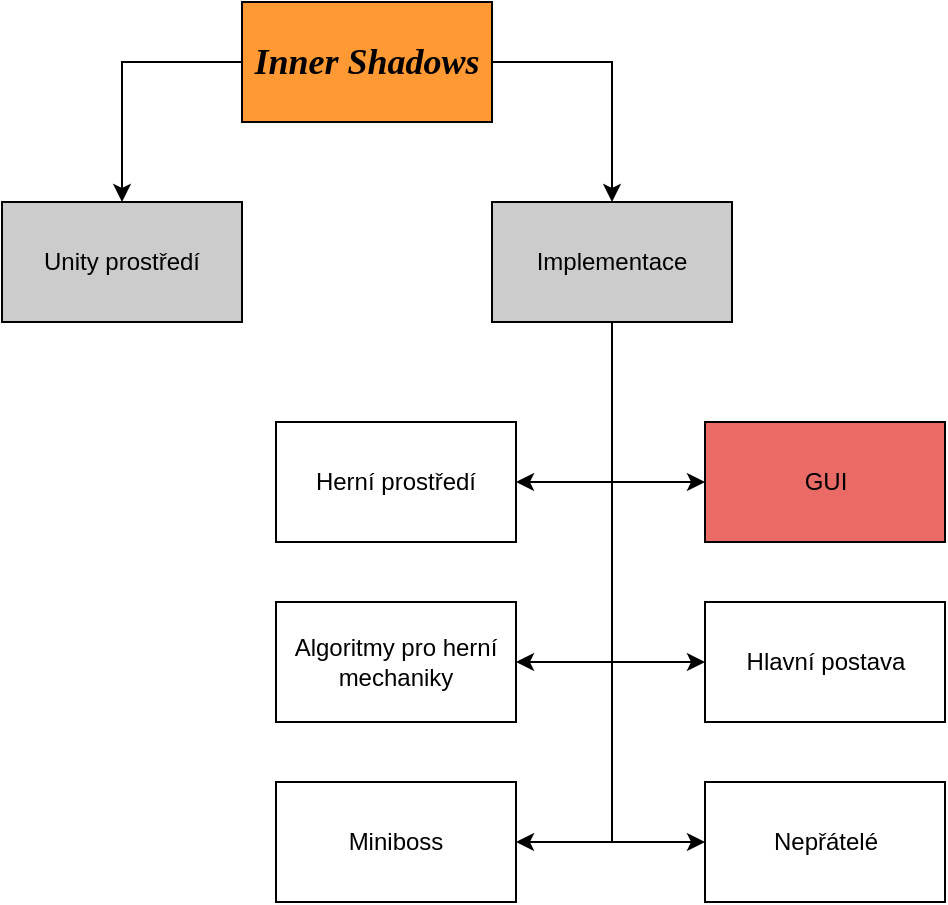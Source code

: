 <mxfile version="24.2.7" type="device">
  <diagram name="Stránka-1" id="QTfIzcKnOUus8HyTwjOm">
    <mxGraphModel dx="1674" dy="772" grid="1" gridSize="10" guides="1" tooltips="1" connect="1" arrows="1" fold="1" page="1" pageScale="1" pageWidth="850" pageHeight="1100" math="0" shadow="0">
      <root>
        <mxCell id="0" />
        <mxCell id="1" parent="0" />
        <mxCell id="Bw3VtWo-_IWqsyjpGnRu-15" style="edgeStyle=orthogonalEdgeStyle;rounded=0;orthogonalLoop=1;jettySize=auto;html=1;entryX=0.5;entryY=0;entryDx=0;entryDy=0;" parent="1" source="Bw3VtWo-_IWqsyjpGnRu-1" target="Bw3VtWo-_IWqsyjpGnRu-4" edge="1">
          <mxGeometry relative="1" as="geometry">
            <Array as="points">
              <mxPoint x="548" y="320" />
            </Array>
          </mxGeometry>
        </mxCell>
        <mxCell id="Bw3VtWo-_IWqsyjpGnRu-17" style="edgeStyle=orthogonalEdgeStyle;rounded=0;orthogonalLoop=1;jettySize=auto;html=1;entryX=0.5;entryY=0;entryDx=0;entryDy=0;" parent="1" source="Bw3VtWo-_IWqsyjpGnRu-1" target="Bw3VtWo-_IWqsyjpGnRu-2" edge="1">
          <mxGeometry relative="1" as="geometry">
            <Array as="points">
              <mxPoint x="303" y="320" />
            </Array>
          </mxGeometry>
        </mxCell>
        <mxCell id="Bw3VtWo-_IWqsyjpGnRu-1" value="&lt;font face=&quot;Times New Roman&quot; style=&quot;font-size: 18px;&quot;&gt;&lt;b&gt;&lt;i&gt;Inner Shadows&lt;/i&gt;&lt;/b&gt;&lt;/font&gt;" style="rounded=0;whiteSpace=wrap;html=1;fillColor=#FF9933;" parent="1" vertex="1">
          <mxGeometry x="363" y="290" width="125" height="60" as="geometry" />
        </mxCell>
        <mxCell id="Bw3VtWo-_IWqsyjpGnRu-2" value="&lt;font style=&quot;font-size: 12px;&quot;&gt;Unity prostředí&lt;/font&gt;" style="rounded=0;whiteSpace=wrap;html=1;fillColor=#CCCCCC;" parent="1" vertex="1">
          <mxGeometry x="243" y="390" width="120" height="60" as="geometry" />
        </mxCell>
        <mxCell id="Bw3VtWo-_IWqsyjpGnRu-3" value="&lt;font style=&quot;font-size: 12px;&quot;&gt;Herní prostředí&lt;/font&gt;" style="rounded=0;whiteSpace=wrap;html=1;" parent="1" vertex="1">
          <mxGeometry x="380" y="500" width="120" height="60" as="geometry" />
        </mxCell>
        <mxCell id="Bw3VtWo-_IWqsyjpGnRu-11" style="edgeStyle=orthogonalEdgeStyle;rounded=0;orthogonalLoop=1;jettySize=auto;html=1;entryX=1;entryY=0.5;entryDx=0;entryDy=0;" parent="1" source="Bw3VtWo-_IWqsyjpGnRu-4" target="Bw3VtWo-_IWqsyjpGnRu-3" edge="1">
          <mxGeometry relative="1" as="geometry" />
        </mxCell>
        <mxCell id="Bw3VtWo-_IWqsyjpGnRu-12" style="edgeStyle=orthogonalEdgeStyle;rounded=0;orthogonalLoop=1;jettySize=auto;html=1;entryX=0;entryY=0.5;entryDx=0;entryDy=0;" parent="1" source="Bw3VtWo-_IWqsyjpGnRu-4" target="Bw3VtWo-_IWqsyjpGnRu-5" edge="1">
          <mxGeometry relative="1" as="geometry" />
        </mxCell>
        <mxCell id="Bw3VtWo-_IWqsyjpGnRu-13" style="edgeStyle=orthogonalEdgeStyle;rounded=0;orthogonalLoop=1;jettySize=auto;html=1;entryX=1;entryY=0.5;entryDx=0;entryDy=0;" parent="1" source="Bw3VtWo-_IWqsyjpGnRu-4" target="Bw3VtWo-_IWqsyjpGnRu-9" edge="1">
          <mxGeometry relative="1" as="geometry" />
        </mxCell>
        <mxCell id="Bw3VtWo-_IWqsyjpGnRu-14" style="edgeStyle=orthogonalEdgeStyle;rounded=0;orthogonalLoop=1;jettySize=auto;html=1;entryX=0;entryY=0.5;entryDx=0;entryDy=0;" parent="1" source="Bw3VtWo-_IWqsyjpGnRu-4" target="Bw3VtWo-_IWqsyjpGnRu-8" edge="1">
          <mxGeometry relative="1" as="geometry" />
        </mxCell>
        <mxCell id="Bw3VtWo-_IWqsyjpGnRu-20" style="edgeStyle=orthogonalEdgeStyle;rounded=0;orthogonalLoop=1;jettySize=auto;html=1;entryX=1;entryY=0.5;entryDx=0;entryDy=0;" parent="1" source="Bw3VtWo-_IWqsyjpGnRu-4" target="Bw3VtWo-_IWqsyjpGnRu-19" edge="1">
          <mxGeometry relative="1" as="geometry" />
        </mxCell>
        <mxCell id="Bw3VtWo-_IWqsyjpGnRu-21" style="edgeStyle=orthogonalEdgeStyle;rounded=0;orthogonalLoop=1;jettySize=auto;html=1;entryX=0;entryY=0.5;entryDx=0;entryDy=0;" parent="1" source="Bw3VtWo-_IWqsyjpGnRu-4" target="Bw3VtWo-_IWqsyjpGnRu-18" edge="1">
          <mxGeometry relative="1" as="geometry" />
        </mxCell>
        <mxCell id="Bw3VtWo-_IWqsyjpGnRu-4" value="&lt;font style=&quot;font-size: 12px;&quot;&gt;Implementace&lt;/font&gt;" style="rounded=0;whiteSpace=wrap;html=1;fillColor=#CCCCCC;" parent="1" vertex="1">
          <mxGeometry x="488" y="390" width="120" height="60" as="geometry" />
        </mxCell>
        <mxCell id="Bw3VtWo-_IWqsyjpGnRu-5" value="&lt;font style=&quot;font-size: 12px;&quot;&gt;GUI&lt;/font&gt;" style="rounded=0;whiteSpace=wrap;html=1;fillColor=#EA6B66;" parent="1" vertex="1">
          <mxGeometry x="594.5" y="500" width="120" height="60" as="geometry" />
        </mxCell>
        <mxCell id="Bw3VtWo-_IWqsyjpGnRu-8" value="&lt;font style=&quot;font-size: 12px;&quot;&gt;Hlavní postava&lt;/font&gt;" style="rounded=0;whiteSpace=wrap;html=1;" parent="1" vertex="1">
          <mxGeometry x="594.5" y="590" width="120" height="60" as="geometry" />
        </mxCell>
        <mxCell id="Bw3VtWo-_IWqsyjpGnRu-9" value="&lt;font style=&quot;font-size: 12px;&quot;&gt;Algoritmy pro herní mechaniky&lt;/font&gt;" style="rounded=0;whiteSpace=wrap;html=1;" parent="1" vertex="1">
          <mxGeometry x="380" y="590" width="120" height="60" as="geometry" />
        </mxCell>
        <mxCell id="Bw3VtWo-_IWqsyjpGnRu-18" value="&lt;font style=&quot;font-size: 12px;&quot;&gt;Nepřátelé&lt;/font&gt;" style="rounded=0;whiteSpace=wrap;html=1;" parent="1" vertex="1">
          <mxGeometry x="594.5" y="680" width="120" height="60" as="geometry" />
        </mxCell>
        <mxCell id="Bw3VtWo-_IWqsyjpGnRu-19" value="&lt;font style=&quot;font-size: 12px;&quot;&gt;Miniboss&lt;/font&gt;" style="rounded=0;whiteSpace=wrap;html=1;" parent="1" vertex="1">
          <mxGeometry x="380" y="680" width="120" height="60" as="geometry" />
        </mxCell>
      </root>
    </mxGraphModel>
  </diagram>
</mxfile>
